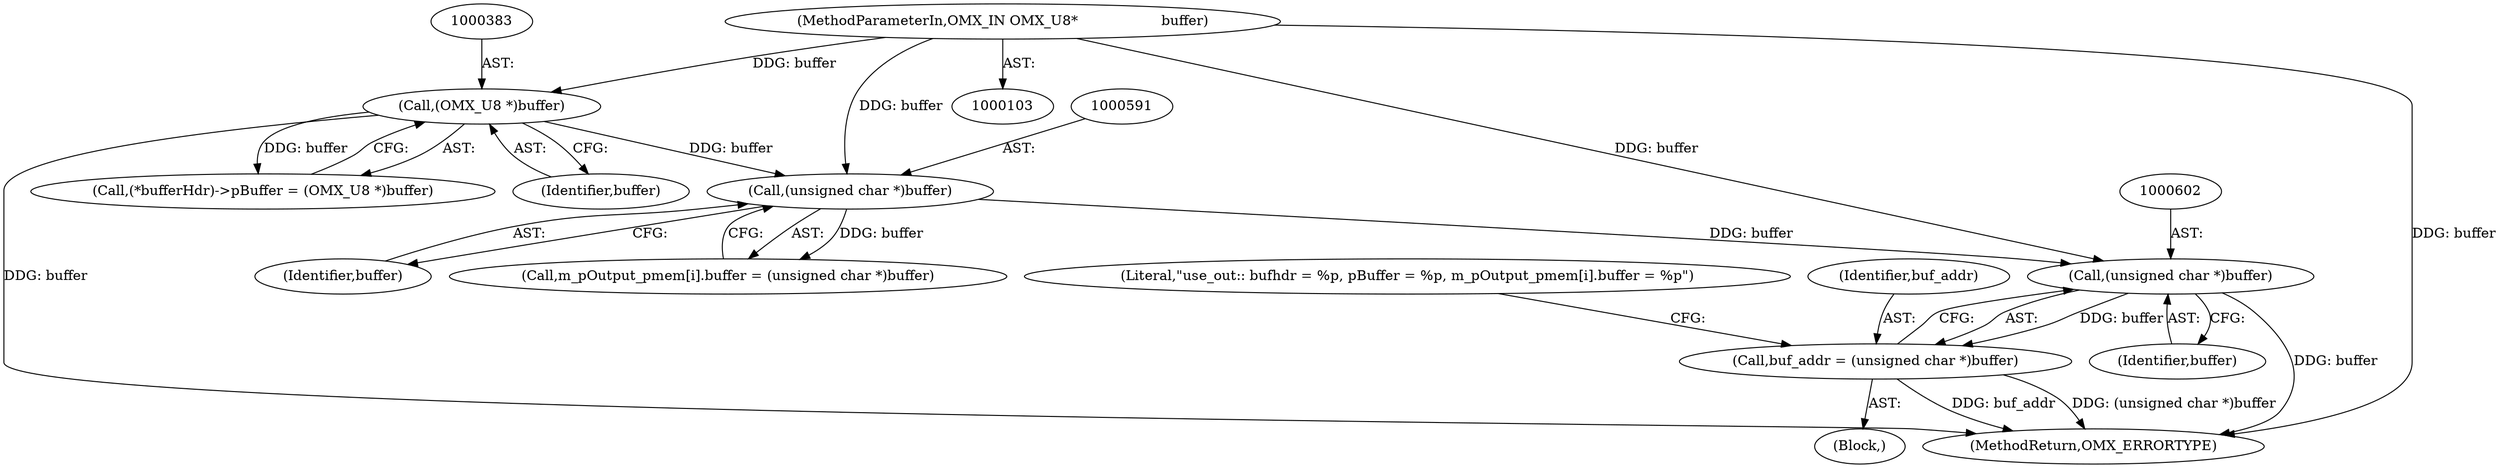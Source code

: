 digraph "0_Android_89913d7df36dbeb458ce165856bd6505a2ec647d_0@pointer" {
"1000601" [label="(Call,(unsigned char *)buffer)"];
"1000590" [label="(Call,(unsigned char *)buffer)"];
"1000382" [label="(Call,(OMX_U8 *)buffer)"];
"1000109" [label="(MethodParameterIn,OMX_IN OMX_U8*                   buffer)"];
"1000599" [label="(Call,buf_addr = (unsigned char *)buffer)"];
"1000605" [label="(Literal,\"use_out:: bufhdr = %p, pBuffer = %p, m_pOutput_pmem[i].buffer = %p\")"];
"1000109" [label="(MethodParameterIn,OMX_IN OMX_U8*                   buffer)"];
"1000584" [label="(Call,m_pOutput_pmem[i].buffer = (unsigned char *)buffer)"];
"1000600" [label="(Identifier,buf_addr)"];
"1000601" [label="(Call,(unsigned char *)buffer)"];
"1000646" [label="(MethodReturn,OMX_ERRORTYPE)"];
"1000592" [label="(Identifier,buffer)"];
"1000599" [label="(Call,buf_addr = (unsigned char *)buffer)"];
"1000382" [label="(Call,(OMX_U8 *)buffer)"];
"1000531" [label="(Block,)"];
"1000377" [label="(Call,(*bufferHdr)->pBuffer = (OMX_U8 *)buffer)"];
"1000384" [label="(Identifier,buffer)"];
"1000590" [label="(Call,(unsigned char *)buffer)"];
"1000603" [label="(Identifier,buffer)"];
"1000601" -> "1000599"  [label="AST: "];
"1000601" -> "1000603"  [label="CFG: "];
"1000602" -> "1000601"  [label="AST: "];
"1000603" -> "1000601"  [label="AST: "];
"1000599" -> "1000601"  [label="CFG: "];
"1000601" -> "1000646"  [label="DDG: buffer"];
"1000601" -> "1000599"  [label="DDG: buffer"];
"1000590" -> "1000601"  [label="DDG: buffer"];
"1000109" -> "1000601"  [label="DDG: buffer"];
"1000590" -> "1000584"  [label="AST: "];
"1000590" -> "1000592"  [label="CFG: "];
"1000591" -> "1000590"  [label="AST: "];
"1000592" -> "1000590"  [label="AST: "];
"1000584" -> "1000590"  [label="CFG: "];
"1000590" -> "1000584"  [label="DDG: buffer"];
"1000382" -> "1000590"  [label="DDG: buffer"];
"1000109" -> "1000590"  [label="DDG: buffer"];
"1000382" -> "1000377"  [label="AST: "];
"1000382" -> "1000384"  [label="CFG: "];
"1000383" -> "1000382"  [label="AST: "];
"1000384" -> "1000382"  [label="AST: "];
"1000377" -> "1000382"  [label="CFG: "];
"1000382" -> "1000646"  [label="DDG: buffer"];
"1000382" -> "1000377"  [label="DDG: buffer"];
"1000109" -> "1000382"  [label="DDG: buffer"];
"1000109" -> "1000103"  [label="AST: "];
"1000109" -> "1000646"  [label="DDG: buffer"];
"1000599" -> "1000531"  [label="AST: "];
"1000600" -> "1000599"  [label="AST: "];
"1000605" -> "1000599"  [label="CFG: "];
"1000599" -> "1000646"  [label="DDG: buf_addr"];
"1000599" -> "1000646"  [label="DDG: (unsigned char *)buffer"];
}
